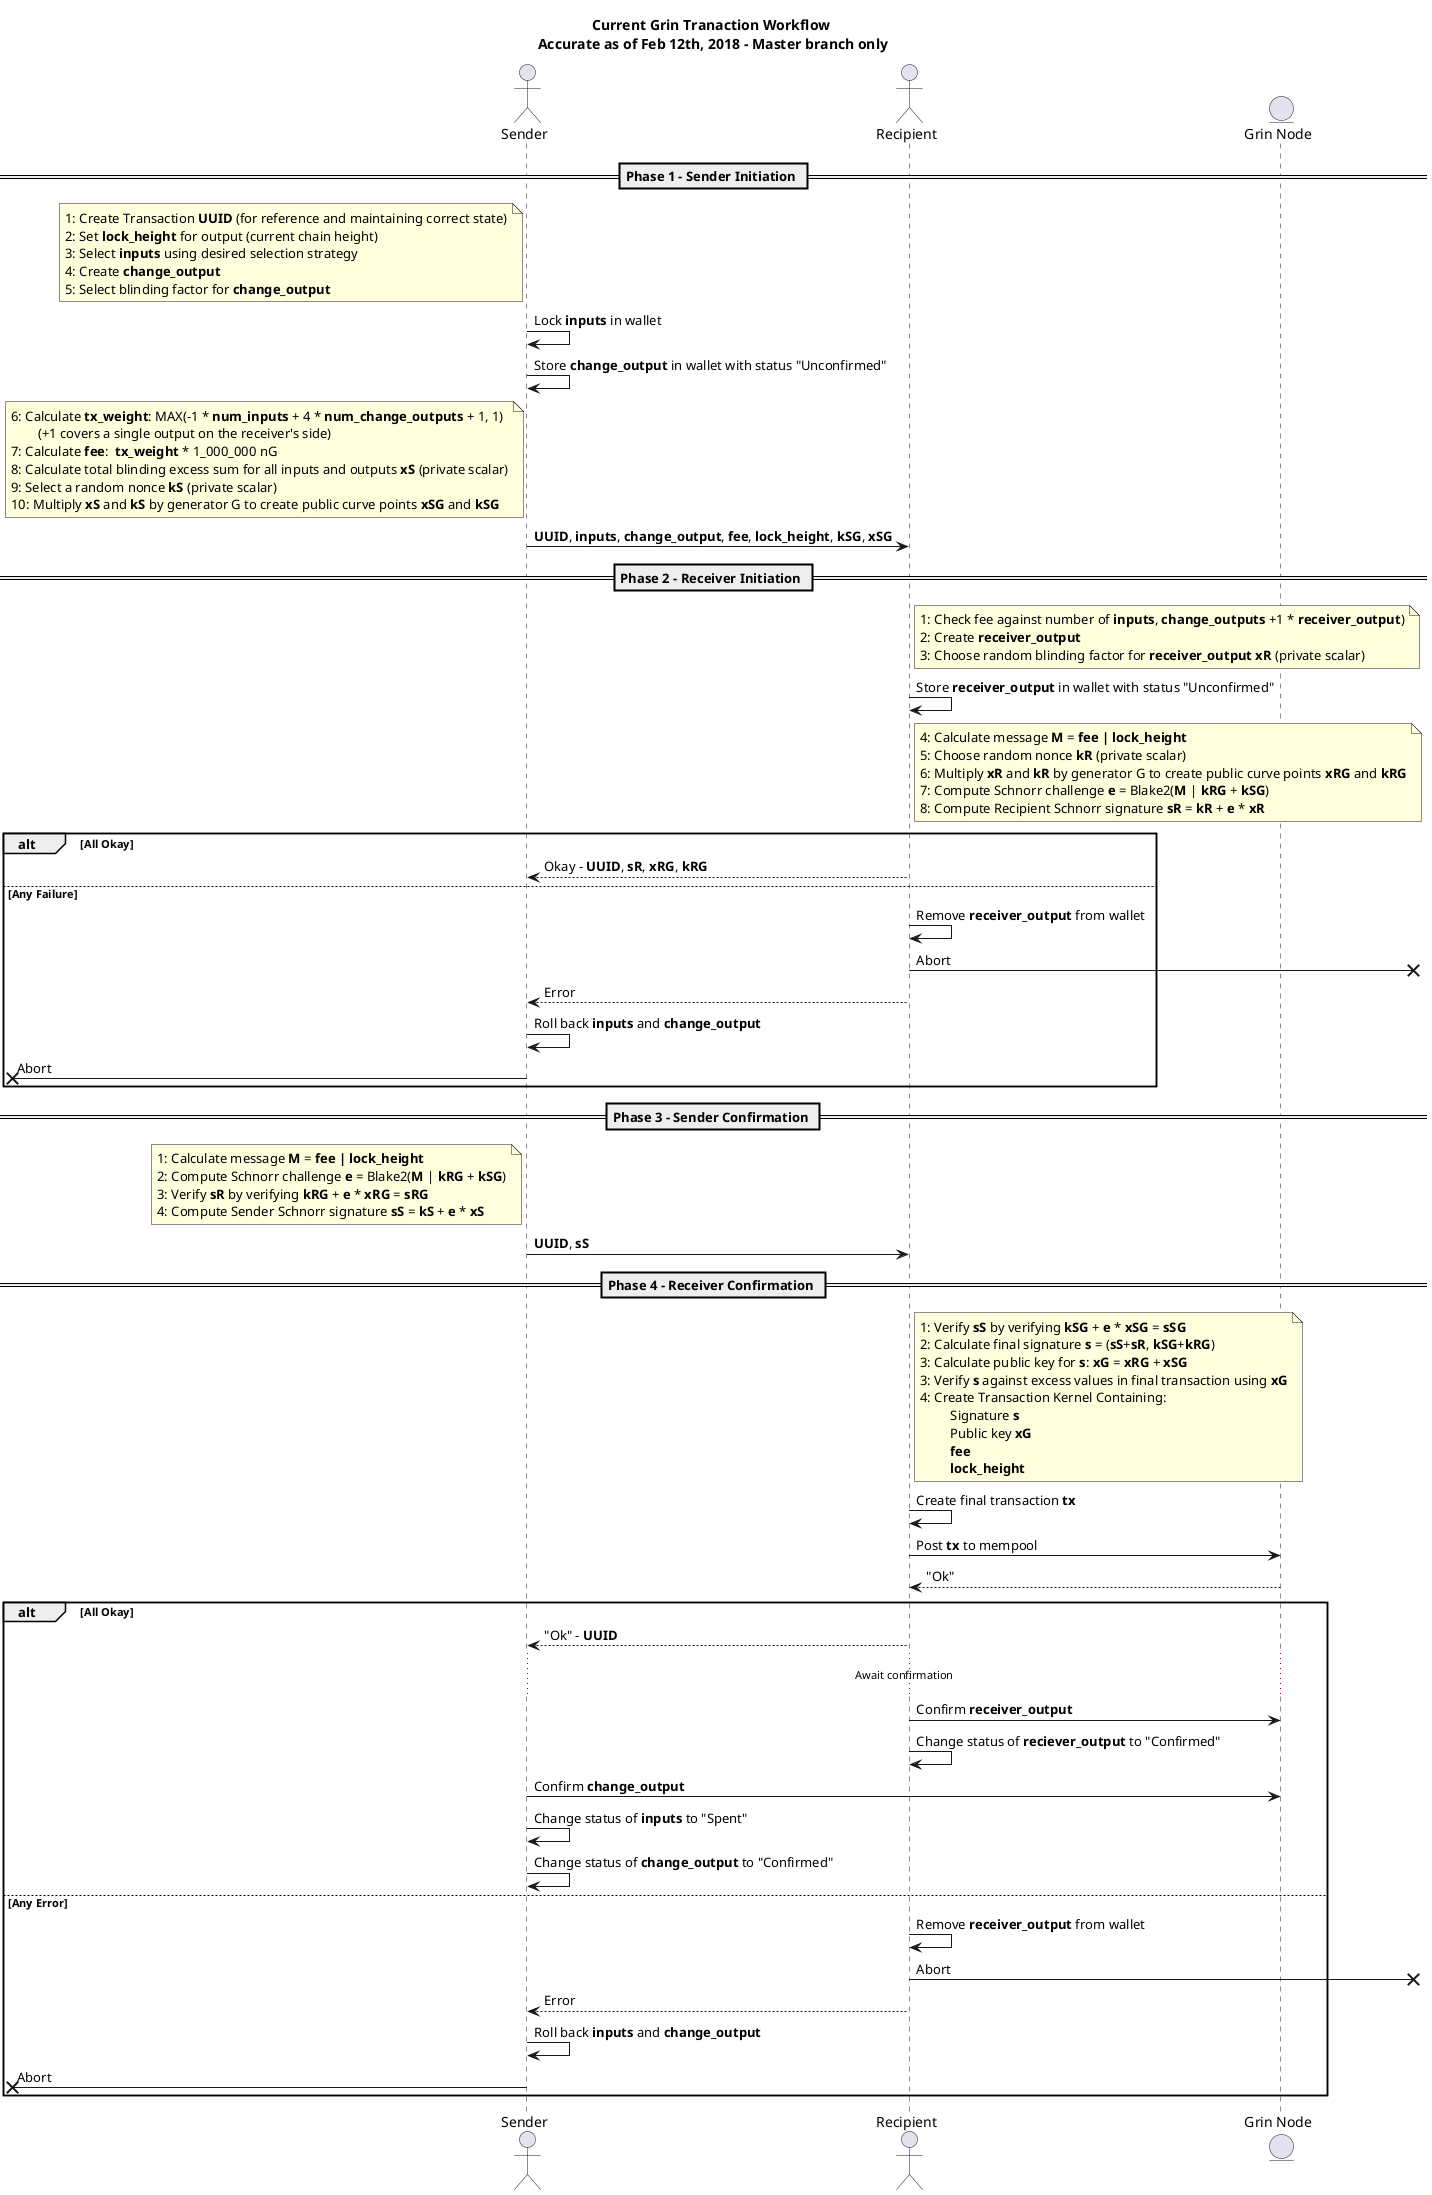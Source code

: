 @startuml grin-transaction

title 
**Current Grin Tranaction Workflow** 
Accurate as of Feb 12th, 2018 - Master branch only
end title

actor "Sender" as sender
actor "Recipient" as recipient
entity "Grin Node" as grin_node

== Phase 1 - Sender Initiation ==

note left of sender
	1: Create Transaction **UUID** (for reference and maintaining correct state)
	2: Set **lock_height** for output (current chain height)
	3: Select **inputs** using desired selection strategy
	4: Create **change_output** 
	5: Select blinding factor for **change_output**
end note
sender -> sender: Lock **inputs** in wallet
sender -> sender: Store **change_output** in wallet with status "Unconfirmed"
note left of sender
	6: Calculate **tx_weight**: MAX(-1 * **num_inputs** + 4 * **num_change_outputs** + 1, 1)
		(+1 covers a single output on the receiver's side)
	7: Calculate **fee**:  **tx_weight** * 1_000_000 nG
	8: Calculate total blinding excess sum for all inputs and outputs **xS** (private scalar)
	9: Select a random nonce **kS** (private scalar)
	10: Multiply **xS** and **kS** by generator G to create public curve points **xSG** and **kSG**
end note
sender -> recipient: **UUID**, **inputs**, **change_output**, **fee**, **lock_height**, **kSG**, **xSG** 
== Phase 2 - Receiver Initiation ==
note right of recipient
	1: Check fee against number of **inputs**, **change_outputs** +1 * **receiver_output**)
	2: Create **receiver_output**
	3: Choose random blinding factor for **receiver_output** **xR** (private scalar)
end note
recipient -> recipient: Store **receiver_output** in wallet with status "Unconfirmed"
note right of recipient
	4: Calculate message **M** = **fee | lock_height **
	5: Choose random nonce **kR** (private scalar)
	6: Multiply **xR** and **kR** by generator G to create public curve points **xRG** and **kRG**
	7: Compute Schnorr challenge **e** = Blake2(**M** | **kRG** + **kSG**)
	8: Compute Recipient Schnorr signature **sR** = **kR** + **e** * **xR**
end note
alt All Okay
recipient --> sender: Okay - **UUID**, **sR**, **xRG**, **kRG**
else Any Failure
recipient -> recipient: Remove **receiver_output** from wallet
recipient ->x]: Abort
recipient --> sender: Error
sender -> sender: Roll back **inputs** and **change_output**
[x<- sender: Abort
end
== Phase 3 - Sender Confirmation ==
note left of sender
	1: Calculate message **M** = **fee | lock_height **
	2: Compute Schnorr challenge **e** = Blake2(**M** | **kRG** + **kSG**)
	3: Verify **sR** by verifying **kRG** + **e** * **xRG** = **sRG**
	4: Compute Sender Schnorr signature **sS** = **kS** + **e** * **xS**
end note
sender -> recipient: **UUID**, **sS**
== Phase 4 - Receiver Confirmation ==
note right of recipient
	1: Verify **sS** by verifying **kSG** + **e** * **xSG** = **sSG**
	2: Calculate final signature **s** = (**sS**+**sR**, **kSG**+**kRG**)
	3: Calculate public key for **s**: **xG** = **xRG** + **xSG**
	3: Verify **s** against excess values in final transaction using **xG**
	4: Create Transaction Kernel Containing:
		 Signature **s** 
		 Public key **xG**
		 **fee**
		 **lock_height**
end note
recipient -> recipient: Create final transaction **tx**
recipient -> grin_node: Post **tx** to mempool
grin_node --> recipient: "Ok"
alt All Okay
recipient --> sender: "Ok" - **UUID**
...Await confirmation...
recipient -> grin_node: Confirm **receiver_output**
recipient -> recipient: Change status of **reciever_output** to "Confirmed"
sender -> grin_node: Confirm **change_output**
sender -> sender: Change status of **inputs** to "Spent"
sender -> sender: Change status of **change_output** to "Confirmed"
else Any Error
recipient -> recipient: Remove **receiver_output** from wallet
recipient ->x]: Abort
recipient --> sender: Error
sender -> sender: Roll back **inputs** and **change_output**
[x<- sender: Abort
end


@enduml